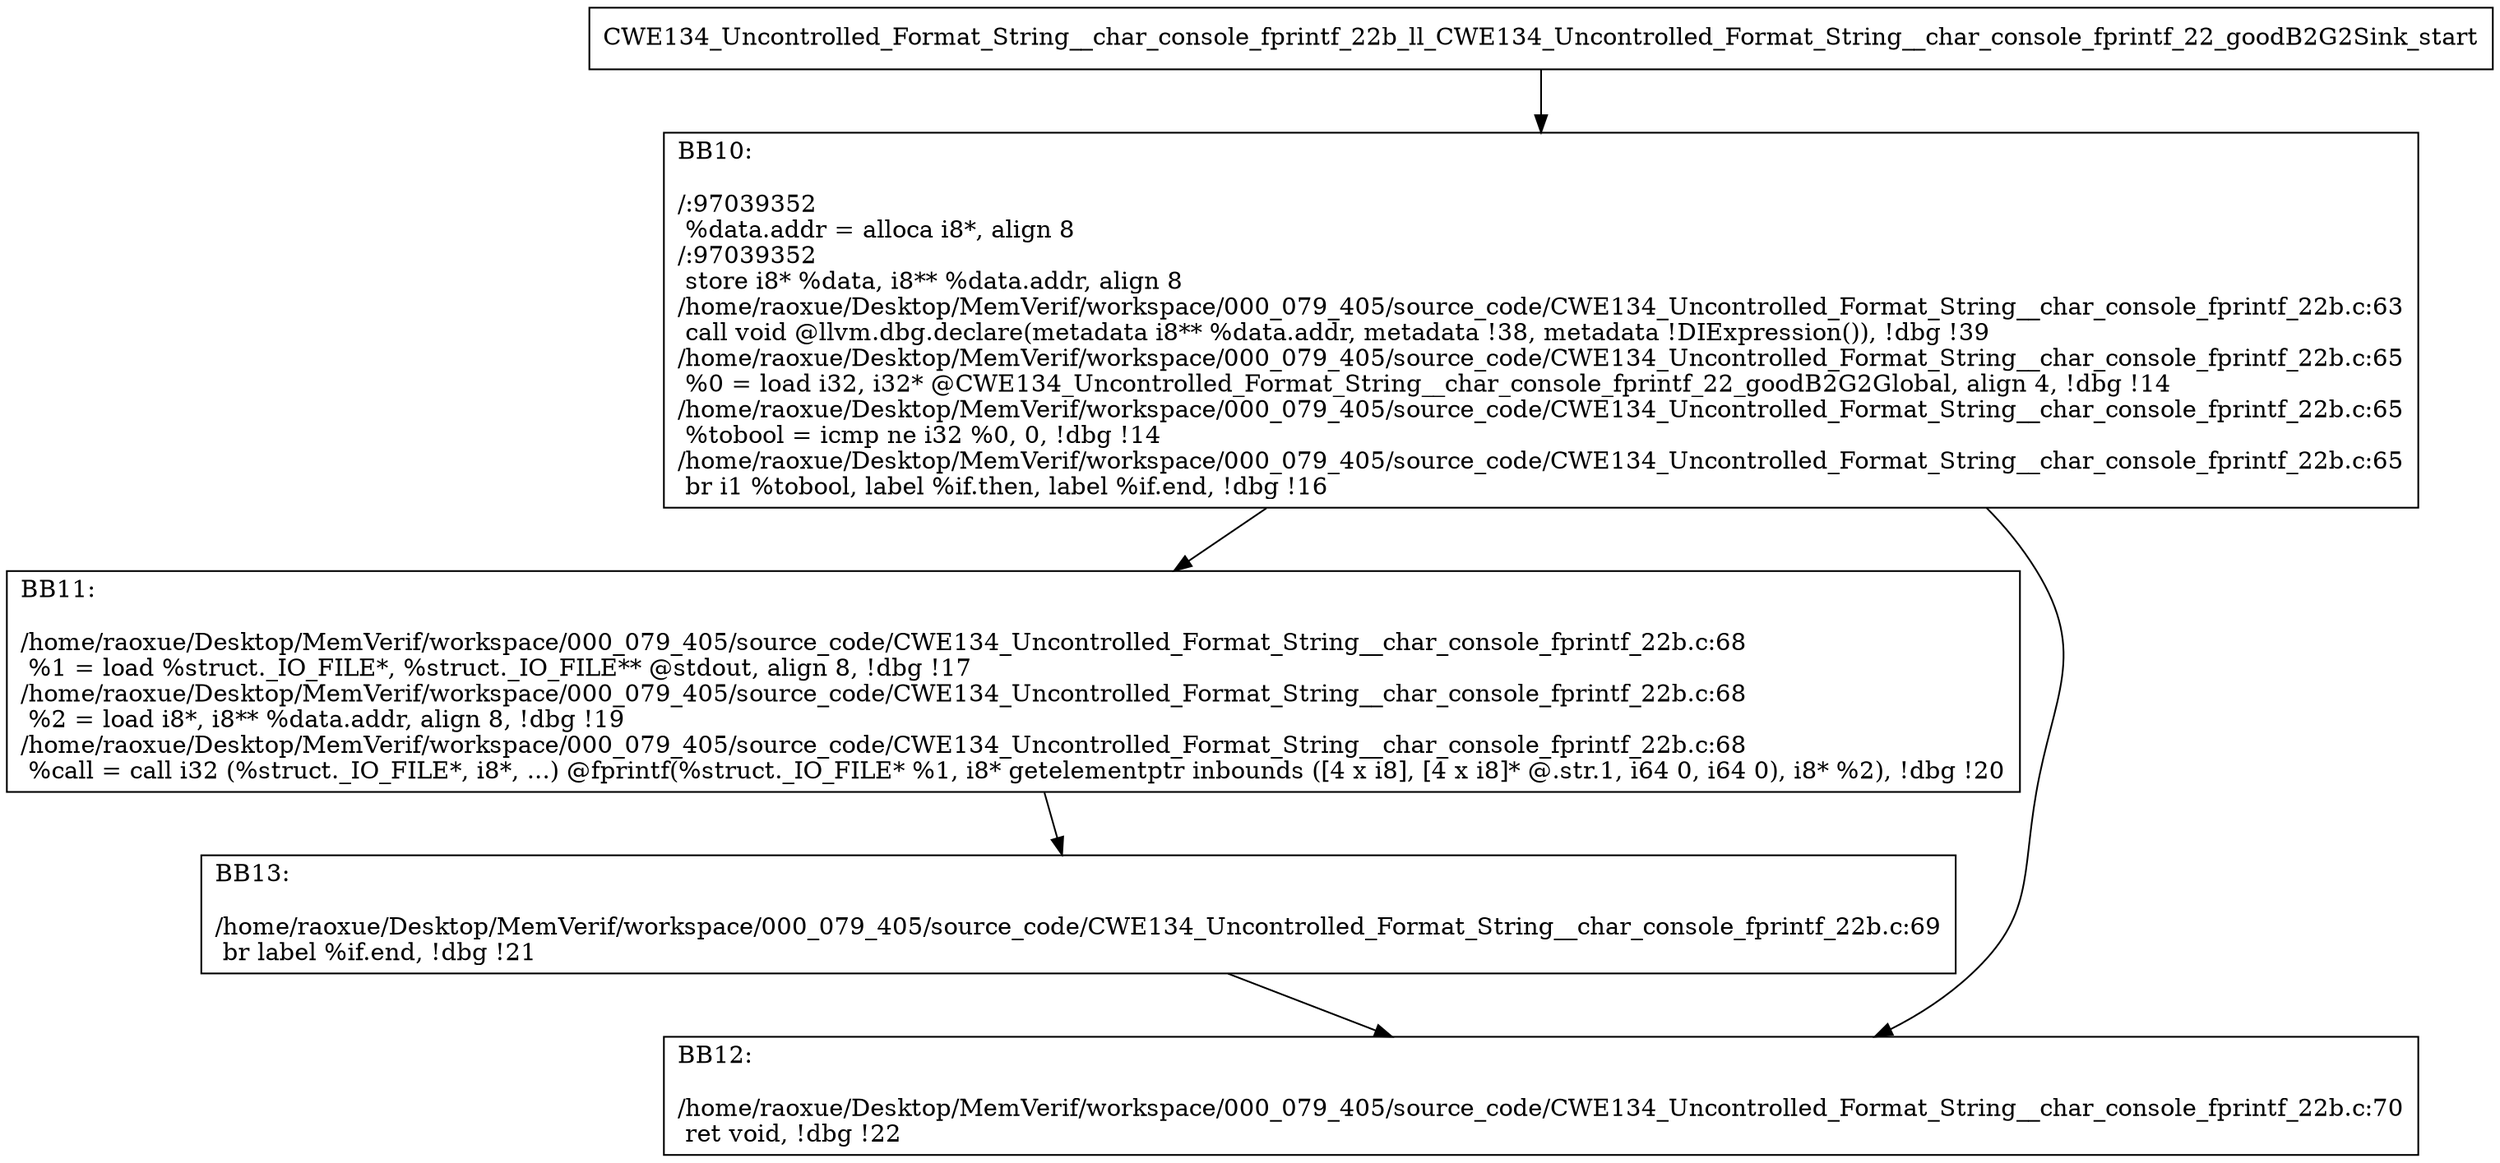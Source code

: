 digraph "CFG for'CWE134_Uncontrolled_Format_String__char_console_fprintf_22b_ll_CWE134_Uncontrolled_Format_String__char_console_fprintf_22_goodB2G2Sink' function" {
	BBCWE134_Uncontrolled_Format_String__char_console_fprintf_22b_ll_CWE134_Uncontrolled_Format_String__char_console_fprintf_22_goodB2G2Sink_start[shape=record,label="{CWE134_Uncontrolled_Format_String__char_console_fprintf_22b_ll_CWE134_Uncontrolled_Format_String__char_console_fprintf_22_goodB2G2Sink_start}"];
	BBCWE134_Uncontrolled_Format_String__char_console_fprintf_22b_ll_CWE134_Uncontrolled_Format_String__char_console_fprintf_22_goodB2G2Sink_start-> CWE134_Uncontrolled_Format_String__char_console_fprintf_22b_ll_CWE134_Uncontrolled_Format_String__char_console_fprintf_22_goodB2G2SinkBB10;
	CWE134_Uncontrolled_Format_String__char_console_fprintf_22b_ll_CWE134_Uncontrolled_Format_String__char_console_fprintf_22_goodB2G2SinkBB10 [shape=record, label="{BB10:\l\l/:97039352\l
  %data.addr = alloca i8*, align 8\l
/:97039352\l
  store i8* %data, i8** %data.addr, align 8\l
/home/raoxue/Desktop/MemVerif/workspace/000_079_405/source_code/CWE134_Uncontrolled_Format_String__char_console_fprintf_22b.c:63\l
  call void @llvm.dbg.declare(metadata i8** %data.addr, metadata !38, metadata !DIExpression()), !dbg !39\l
/home/raoxue/Desktop/MemVerif/workspace/000_079_405/source_code/CWE134_Uncontrolled_Format_String__char_console_fprintf_22b.c:65\l
  %0 = load i32, i32* @CWE134_Uncontrolled_Format_String__char_console_fprintf_22_goodB2G2Global, align 4, !dbg !14\l
/home/raoxue/Desktop/MemVerif/workspace/000_079_405/source_code/CWE134_Uncontrolled_Format_String__char_console_fprintf_22b.c:65\l
  %tobool = icmp ne i32 %0, 0, !dbg !14\l
/home/raoxue/Desktop/MemVerif/workspace/000_079_405/source_code/CWE134_Uncontrolled_Format_String__char_console_fprintf_22b.c:65\l
  br i1 %tobool, label %if.then, label %if.end, !dbg !16\l
}"];
	CWE134_Uncontrolled_Format_String__char_console_fprintf_22b_ll_CWE134_Uncontrolled_Format_String__char_console_fprintf_22_goodB2G2SinkBB10-> CWE134_Uncontrolled_Format_String__char_console_fprintf_22b_ll_CWE134_Uncontrolled_Format_String__char_console_fprintf_22_goodB2G2SinkBB11;
	CWE134_Uncontrolled_Format_String__char_console_fprintf_22b_ll_CWE134_Uncontrolled_Format_String__char_console_fprintf_22_goodB2G2SinkBB10-> CWE134_Uncontrolled_Format_String__char_console_fprintf_22b_ll_CWE134_Uncontrolled_Format_String__char_console_fprintf_22_goodB2G2SinkBB12;
	CWE134_Uncontrolled_Format_String__char_console_fprintf_22b_ll_CWE134_Uncontrolled_Format_String__char_console_fprintf_22_goodB2G2SinkBB11 [shape=record, label="{BB11:\l\l/home/raoxue/Desktop/MemVerif/workspace/000_079_405/source_code/CWE134_Uncontrolled_Format_String__char_console_fprintf_22b.c:68\l
  %1 = load %struct._IO_FILE*, %struct._IO_FILE** @stdout, align 8, !dbg !17\l
/home/raoxue/Desktop/MemVerif/workspace/000_079_405/source_code/CWE134_Uncontrolled_Format_String__char_console_fprintf_22b.c:68\l
  %2 = load i8*, i8** %data.addr, align 8, !dbg !19\l
/home/raoxue/Desktop/MemVerif/workspace/000_079_405/source_code/CWE134_Uncontrolled_Format_String__char_console_fprintf_22b.c:68\l
  %call = call i32 (%struct._IO_FILE*, i8*, ...) @fprintf(%struct._IO_FILE* %1, i8* getelementptr inbounds ([4 x i8], [4 x i8]* @.str.1, i64 0, i64 0), i8* %2), !dbg !20\l
}"];
	CWE134_Uncontrolled_Format_String__char_console_fprintf_22b_ll_CWE134_Uncontrolled_Format_String__char_console_fprintf_22_goodB2G2SinkBB11-> CWE134_Uncontrolled_Format_String__char_console_fprintf_22b_ll_CWE134_Uncontrolled_Format_String__char_console_fprintf_22_goodB2G2SinkBB13;
	CWE134_Uncontrolled_Format_String__char_console_fprintf_22b_ll_CWE134_Uncontrolled_Format_String__char_console_fprintf_22_goodB2G2SinkBB13 [shape=record, label="{BB13:\l\l/home/raoxue/Desktop/MemVerif/workspace/000_079_405/source_code/CWE134_Uncontrolled_Format_String__char_console_fprintf_22b.c:69\l
  br label %if.end, !dbg !21\l
}"];
	CWE134_Uncontrolled_Format_String__char_console_fprintf_22b_ll_CWE134_Uncontrolled_Format_String__char_console_fprintf_22_goodB2G2SinkBB13-> CWE134_Uncontrolled_Format_String__char_console_fprintf_22b_ll_CWE134_Uncontrolled_Format_String__char_console_fprintf_22_goodB2G2SinkBB12;
	CWE134_Uncontrolled_Format_String__char_console_fprintf_22b_ll_CWE134_Uncontrolled_Format_String__char_console_fprintf_22_goodB2G2SinkBB12 [shape=record, label="{BB12:\l\l/home/raoxue/Desktop/MemVerif/workspace/000_079_405/source_code/CWE134_Uncontrolled_Format_String__char_console_fprintf_22b.c:70\l
  ret void, !dbg !22\l
}"];
}
